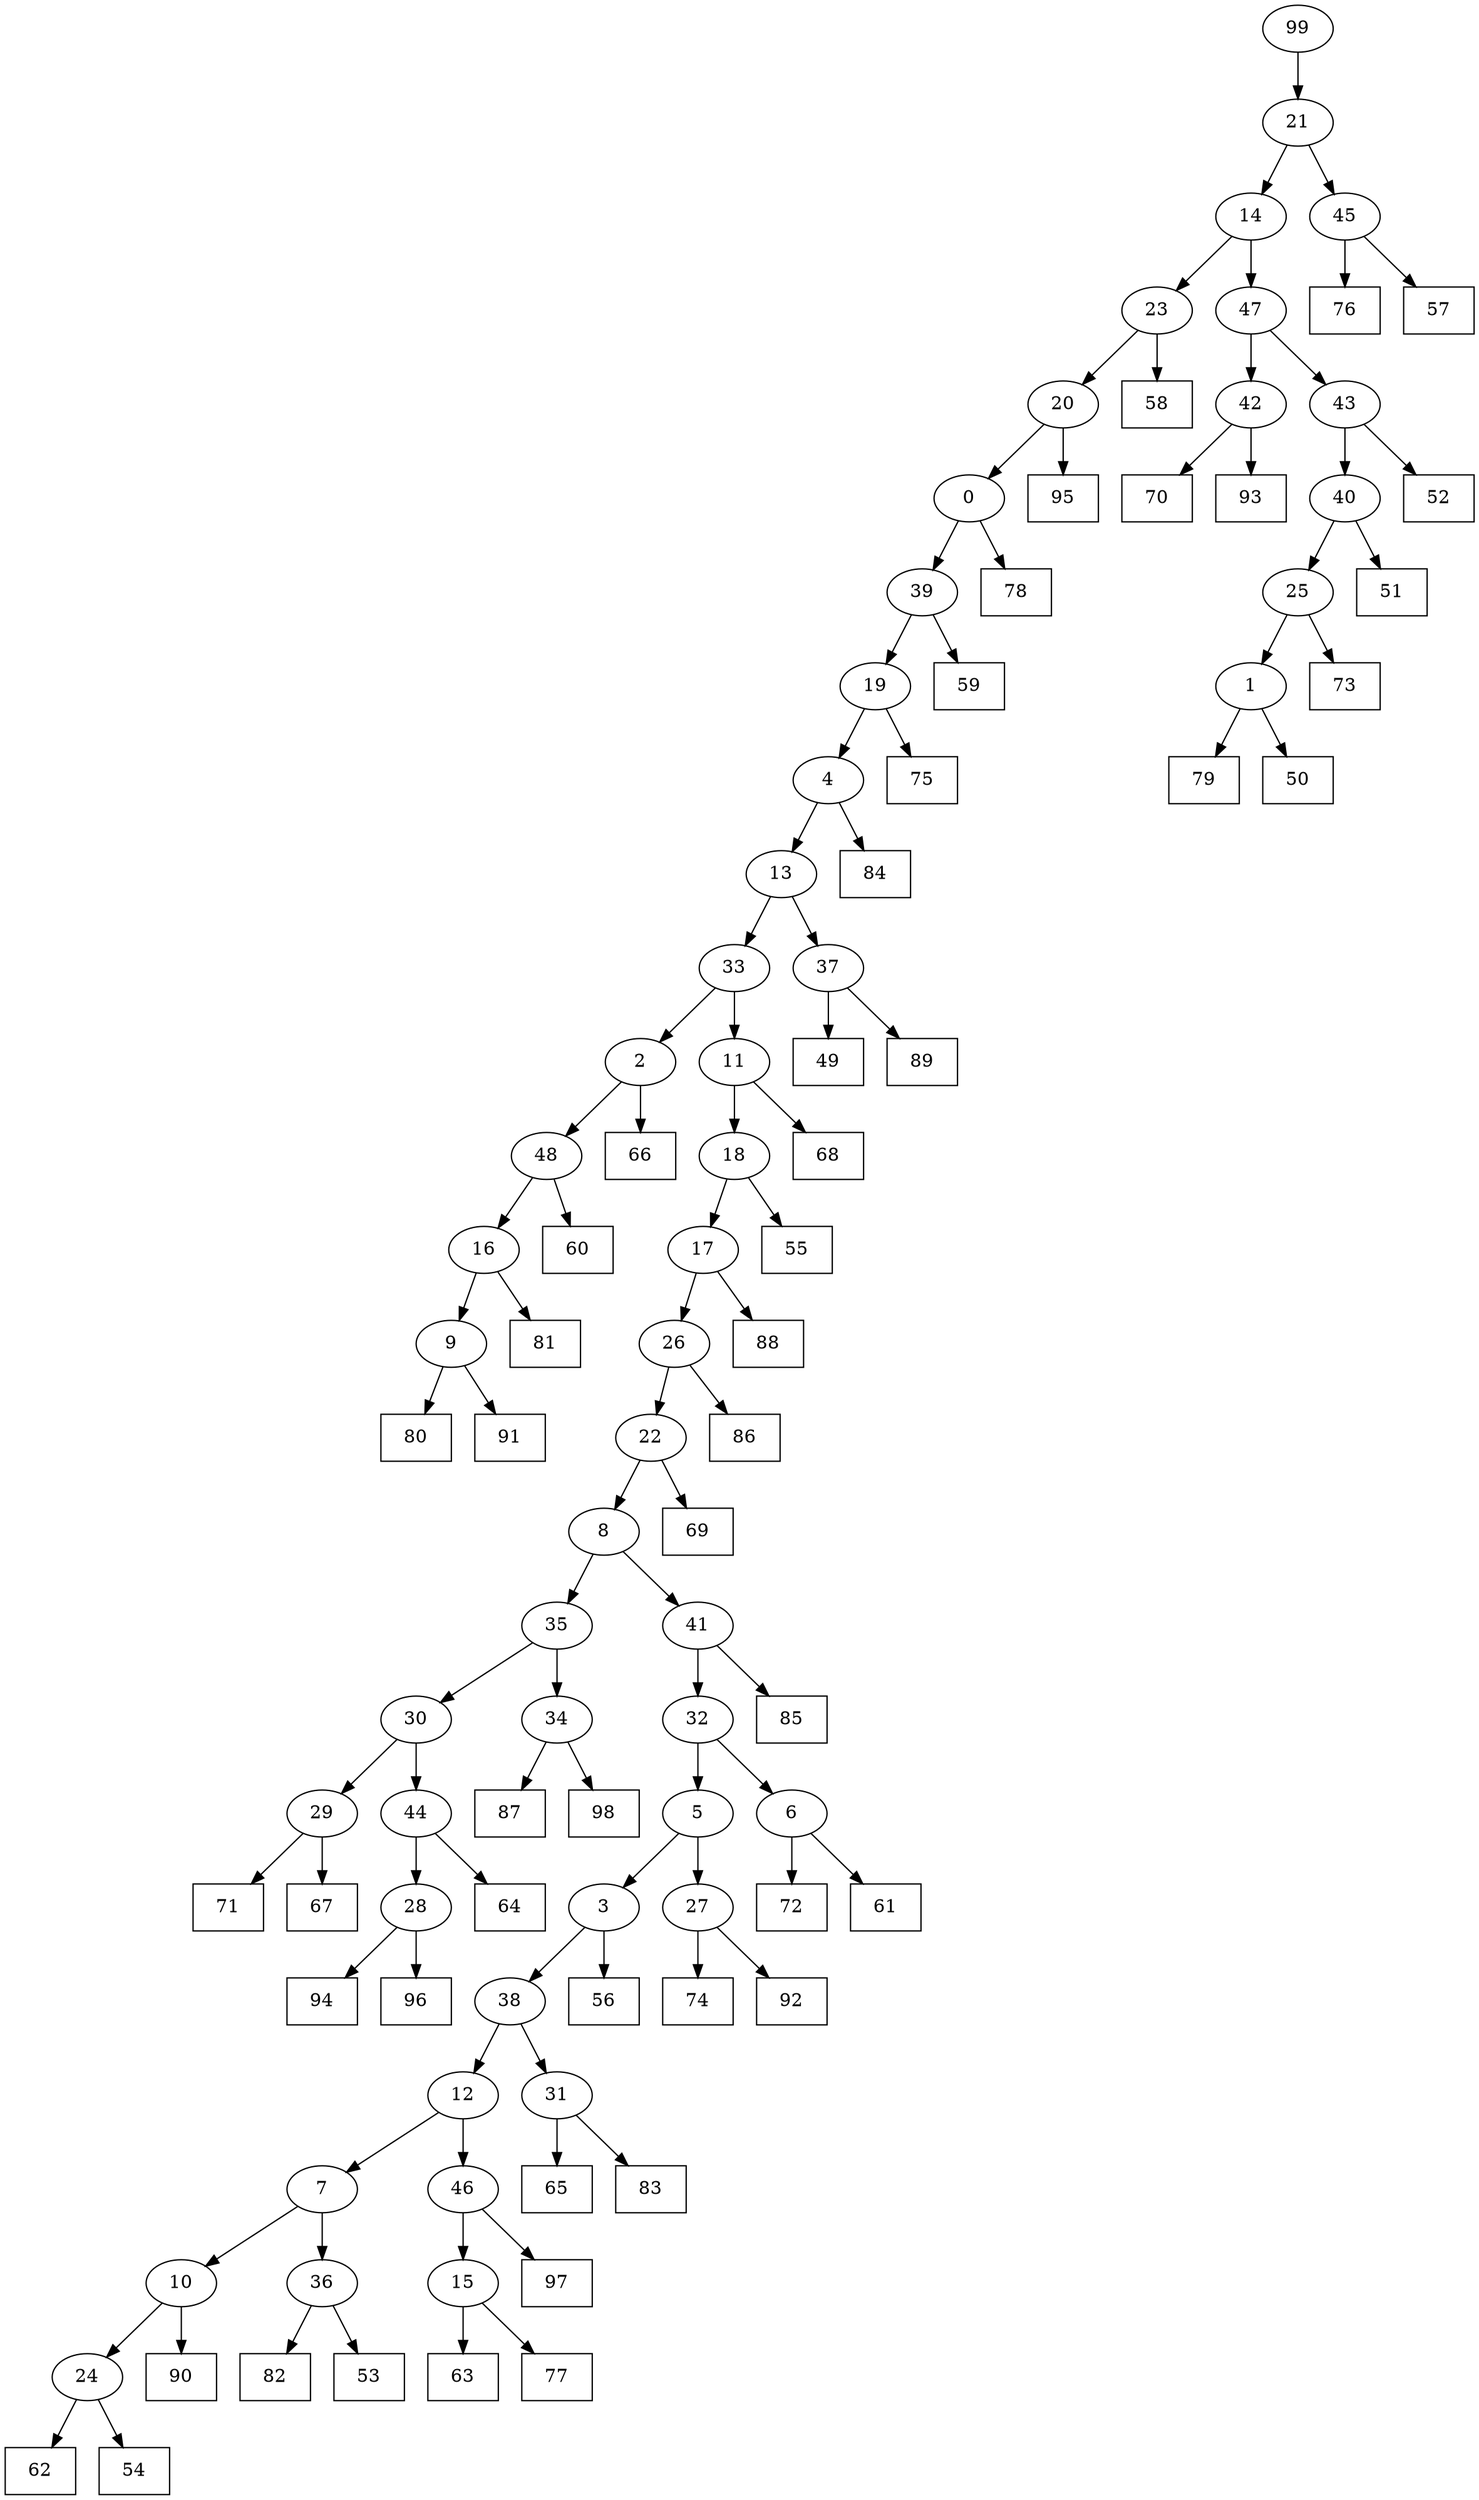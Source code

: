 digraph G {
0[label="0"];
1[label="1"];
2[label="2"];
3[label="3"];
4[label="4"];
5[label="5"];
6[label="6"];
7[label="7"];
8[label="8"];
9[label="9"];
10[label="10"];
11[label="11"];
12[label="12"];
13[label="13"];
14[label="14"];
15[label="15"];
16[label="16"];
17[label="17"];
18[label="18"];
19[label="19"];
20[label="20"];
21[label="21"];
22[label="22"];
23[label="23"];
24[label="24"];
25[label="25"];
26[label="26"];
27[label="27"];
28[label="28"];
29[label="29"];
30[label="30"];
31[label="31"];
32[label="32"];
33[label="33"];
34[label="34"];
35[label="35"];
36[label="36"];
37[label="37"];
38[label="38"];
39[label="39"];
40[label="40"];
41[label="41"];
42[label="42"];
43[label="43"];
44[label="44"];
45[label="45"];
46[label="46"];
47[label="47"];
48[label="48"];
49[shape=box,label="71"];
50[shape=box,label="80"];
51[shape=box,label="62"];
52[shape=box,label="59"];
53[shape=box,label="56"];
54[shape=box,label="67"];
55[shape=box,label="94"];
56[shape=box,label="63"];
57[shape=box,label="74"];
58[shape=box,label="64"];
59[shape=box,label="82"];
60[shape=box,label="65"];
61[shape=box,label="96"];
62[shape=box,label="76"];
63[shape=box,label="54"];
64[shape=box,label="91"];
65[shape=box,label="70"];
66[shape=box,label="57"];
67[shape=box,label="93"];
68[shape=box,label="86"];
69[shape=box,label="88"];
70[shape=box,label="60"];
71[shape=box,label="58"];
72[shape=box,label="49"];
73[shape=box,label="92"];
74[shape=box,label="84"];
75[shape=box,label="78"];
76[shape=box,label="68"];
77[shape=box,label="72"];
78[shape=box,label="97"];
79[shape=box,label="77"];
80[shape=box,label="79"];
81[shape=box,label="50"];
82[shape=box,label="51"];
83[shape=box,label="90"];
84[shape=box,label="73"];
85[shape=box,label="69"];
86[shape=box,label="85"];
87[shape=box,label="87"];
88[shape=box,label="89"];
89[shape=box,label="83"];
90[shape=box,label="98"];
91[shape=box,label="61"];
92[shape=box,label="53"];
93[shape=box,label="52"];
94[shape=box,label="81"];
95[shape=box,label="75"];
96[shape=box,label="55"];
97[shape=box,label="95"];
98[shape=box,label="66"];
99[label="99"];
39->52 ;
23->71 ;
18->96 ;
41->86 ;
20->97 ;
29->54 ;
24->63 ;
16->94 ;
42->65 ;
30->44 ;
22->85 ;
26->68 ;
31->60 ;
3->53 ;
37->88 ;
9->64 ;
17->69 ;
16->9 ;
9->50 ;
28->61 ;
36->92 ;
48->16 ;
24->51 ;
25->84 ;
15->56 ;
0->75 ;
43->93 ;
47->43 ;
44->58 ;
34->87 ;
5->3 ;
0->39 ;
39->19 ;
19->95 ;
99->21 ;
2->98 ;
38->31 ;
10->83 ;
28->55 ;
19->4 ;
47->42 ;
42->67 ;
27->57 ;
14->23 ;
45->66 ;
12->7 ;
7->36 ;
11->76 ;
10->24 ;
33->11 ;
8->35 ;
3->38 ;
38->12 ;
1->80 ;
6->77 ;
2->48 ;
48->70 ;
25->1 ;
1->81 ;
43->40 ;
40->25 ;
36->59 ;
21->45 ;
45->62 ;
4->74 ;
35->34 ;
34->90 ;
7->10 ;
23->20 ;
32->5 ;
21->14 ;
12->46 ;
46->78 ;
6->91 ;
32->6 ;
14->47 ;
26->22 ;
44->28 ;
29->49 ;
4->13 ;
11->18 ;
40->82 ;
35->30 ;
30->29 ;
15->79 ;
46->15 ;
5->27 ;
27->73 ;
13->37 ;
37->72 ;
31->89 ;
18->17 ;
17->26 ;
41->32 ;
22->8 ;
8->41 ;
20->0 ;
13->33 ;
33->2 ;
}
